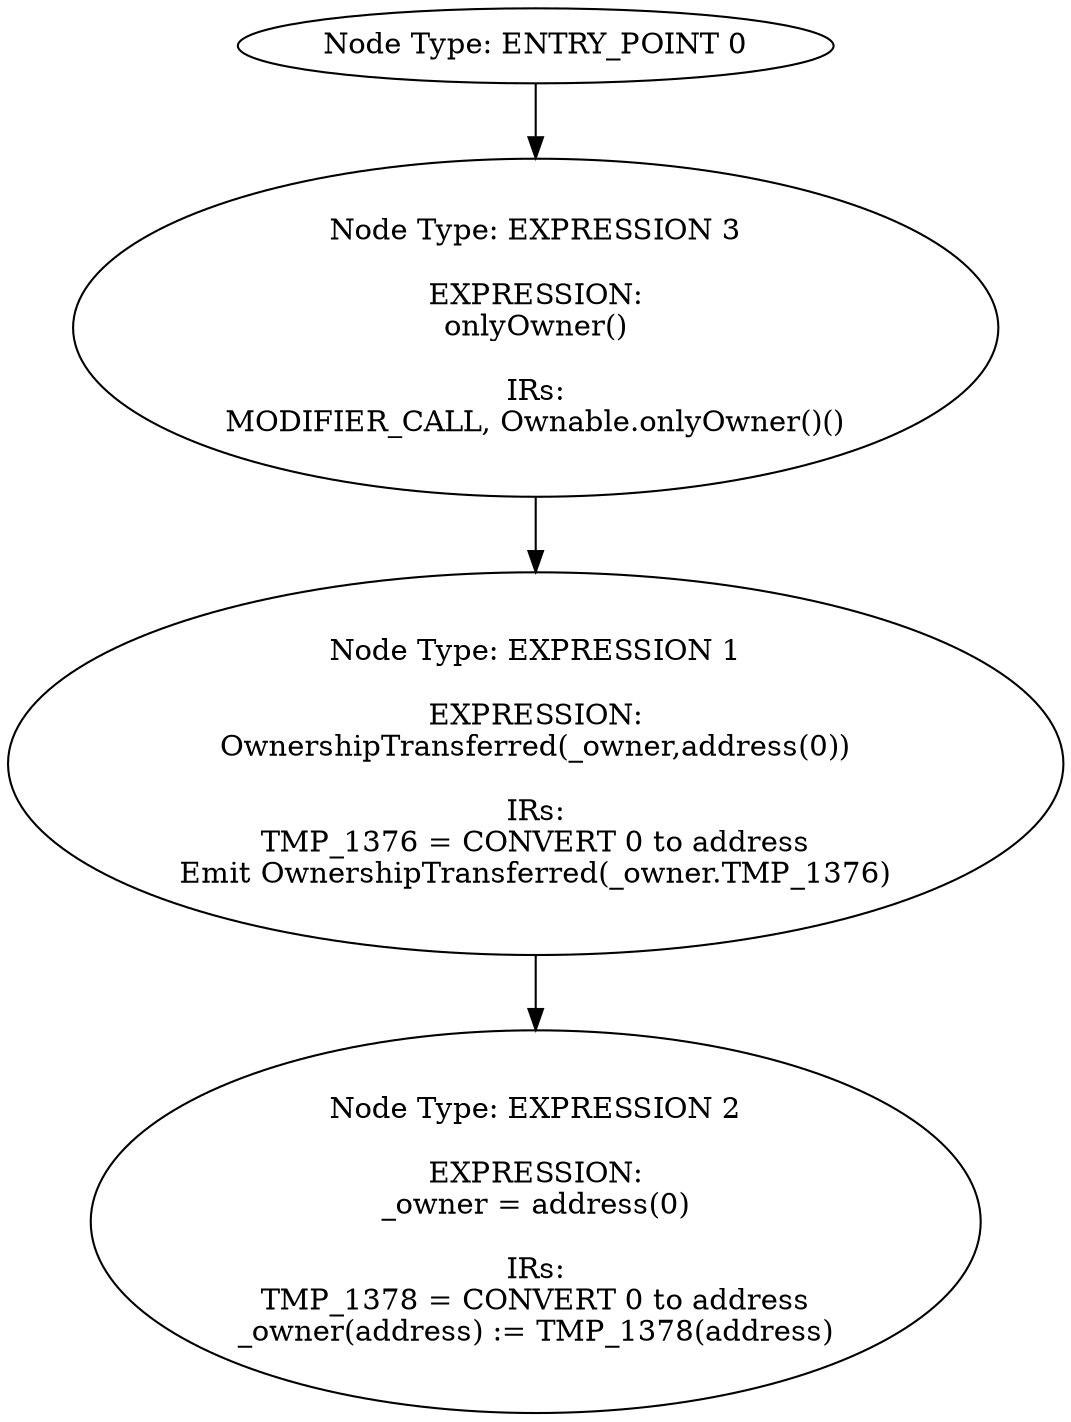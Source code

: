 digraph{
0[label="Node Type: ENTRY_POINT 0
"];
0->3;
1[label="Node Type: EXPRESSION 1

EXPRESSION:
OwnershipTransferred(_owner,address(0))

IRs:
TMP_1376 = CONVERT 0 to address
Emit OwnershipTransferred(_owner.TMP_1376)"];
1->2;
2[label="Node Type: EXPRESSION 2

EXPRESSION:
_owner = address(0)

IRs:
TMP_1378 = CONVERT 0 to address
_owner(address) := TMP_1378(address)"];
3[label="Node Type: EXPRESSION 3

EXPRESSION:
onlyOwner()

IRs:
MODIFIER_CALL, Ownable.onlyOwner()()"];
3->1;
}
